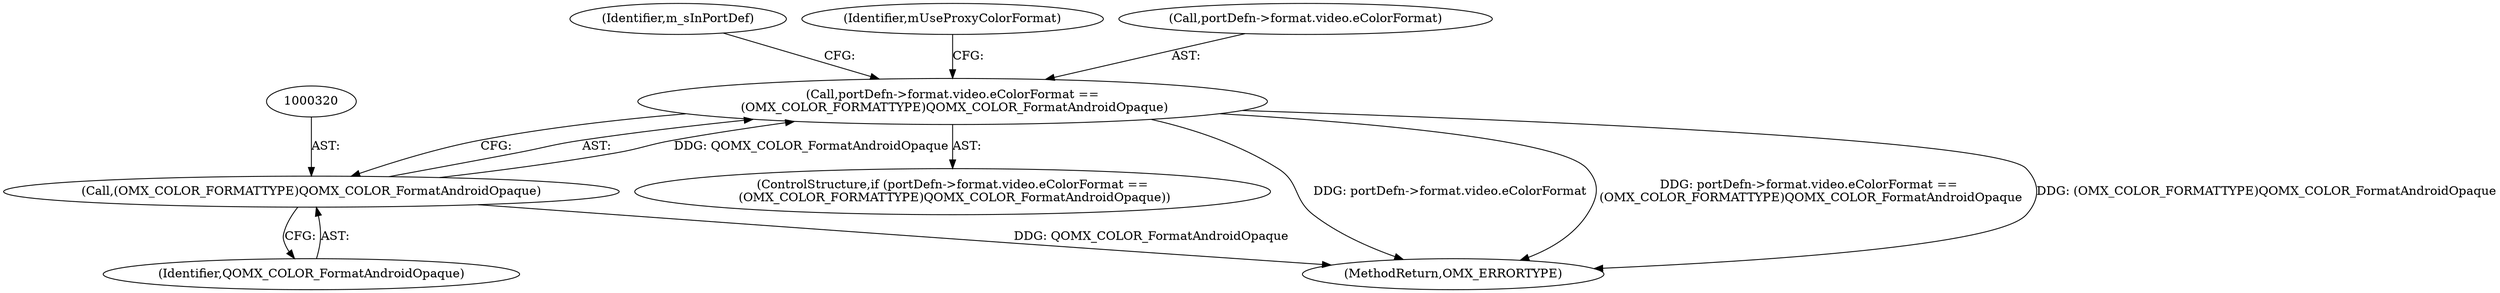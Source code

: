 digraph "0_Android_560ccdb509a7b86186fac0fce1b25bd9a3e6a6e8_7@pointer" {
"1000311" [label="(Call,portDefn->format.video.eColorFormat ==\n (OMX_COLOR_FORMATTYPE)QOMX_COLOR_FormatAndroidOpaque)"];
"1000319" [label="(Call,(OMX_COLOR_FORMATTYPE)QOMX_COLOR_FormatAndroidOpaque)"];
"1000327" [label="(Identifier,m_sInPortDef)"];
"1000311" [label="(Call,portDefn->format.video.eColorFormat ==\n (OMX_COLOR_FORMATTYPE)QOMX_COLOR_FormatAndroidOpaque)"];
"1000321" [label="(Identifier,QOMX_COLOR_FormatAndroidOpaque)"];
"1000310" [label="(ControlStructure,if (portDefn->format.video.eColorFormat ==\n (OMX_COLOR_FORMATTYPE)QOMX_COLOR_FormatAndroidOpaque))"];
"1000356" [label="(Identifier,mUseProxyColorFormat)"];
"1002913" [label="(MethodReturn,OMX_ERRORTYPE)"];
"1000312" [label="(Call,portDefn->format.video.eColorFormat)"];
"1000319" [label="(Call,(OMX_COLOR_FORMATTYPE)QOMX_COLOR_FormatAndroidOpaque)"];
"1000311" -> "1000310"  [label="AST: "];
"1000311" -> "1000319"  [label="CFG: "];
"1000312" -> "1000311"  [label="AST: "];
"1000319" -> "1000311"  [label="AST: "];
"1000327" -> "1000311"  [label="CFG: "];
"1000356" -> "1000311"  [label="CFG: "];
"1000311" -> "1002913"  [label="DDG: portDefn->format.video.eColorFormat"];
"1000311" -> "1002913"  [label="DDG: portDefn->format.video.eColorFormat ==\n (OMX_COLOR_FORMATTYPE)QOMX_COLOR_FormatAndroidOpaque"];
"1000311" -> "1002913"  [label="DDG: (OMX_COLOR_FORMATTYPE)QOMX_COLOR_FormatAndroidOpaque"];
"1000319" -> "1000311"  [label="DDG: QOMX_COLOR_FormatAndroidOpaque"];
"1000319" -> "1000321"  [label="CFG: "];
"1000320" -> "1000319"  [label="AST: "];
"1000321" -> "1000319"  [label="AST: "];
"1000319" -> "1002913"  [label="DDG: QOMX_COLOR_FormatAndroidOpaque"];
}
